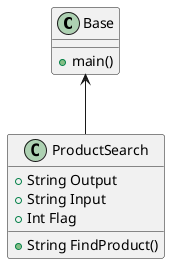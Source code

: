 @startuml
class Base {
+main()

}
class ProductSearch{
+String Output
+String Input
+Int Flag

+String FindProduct()


}
Base <--ProductSearch

@enduml
